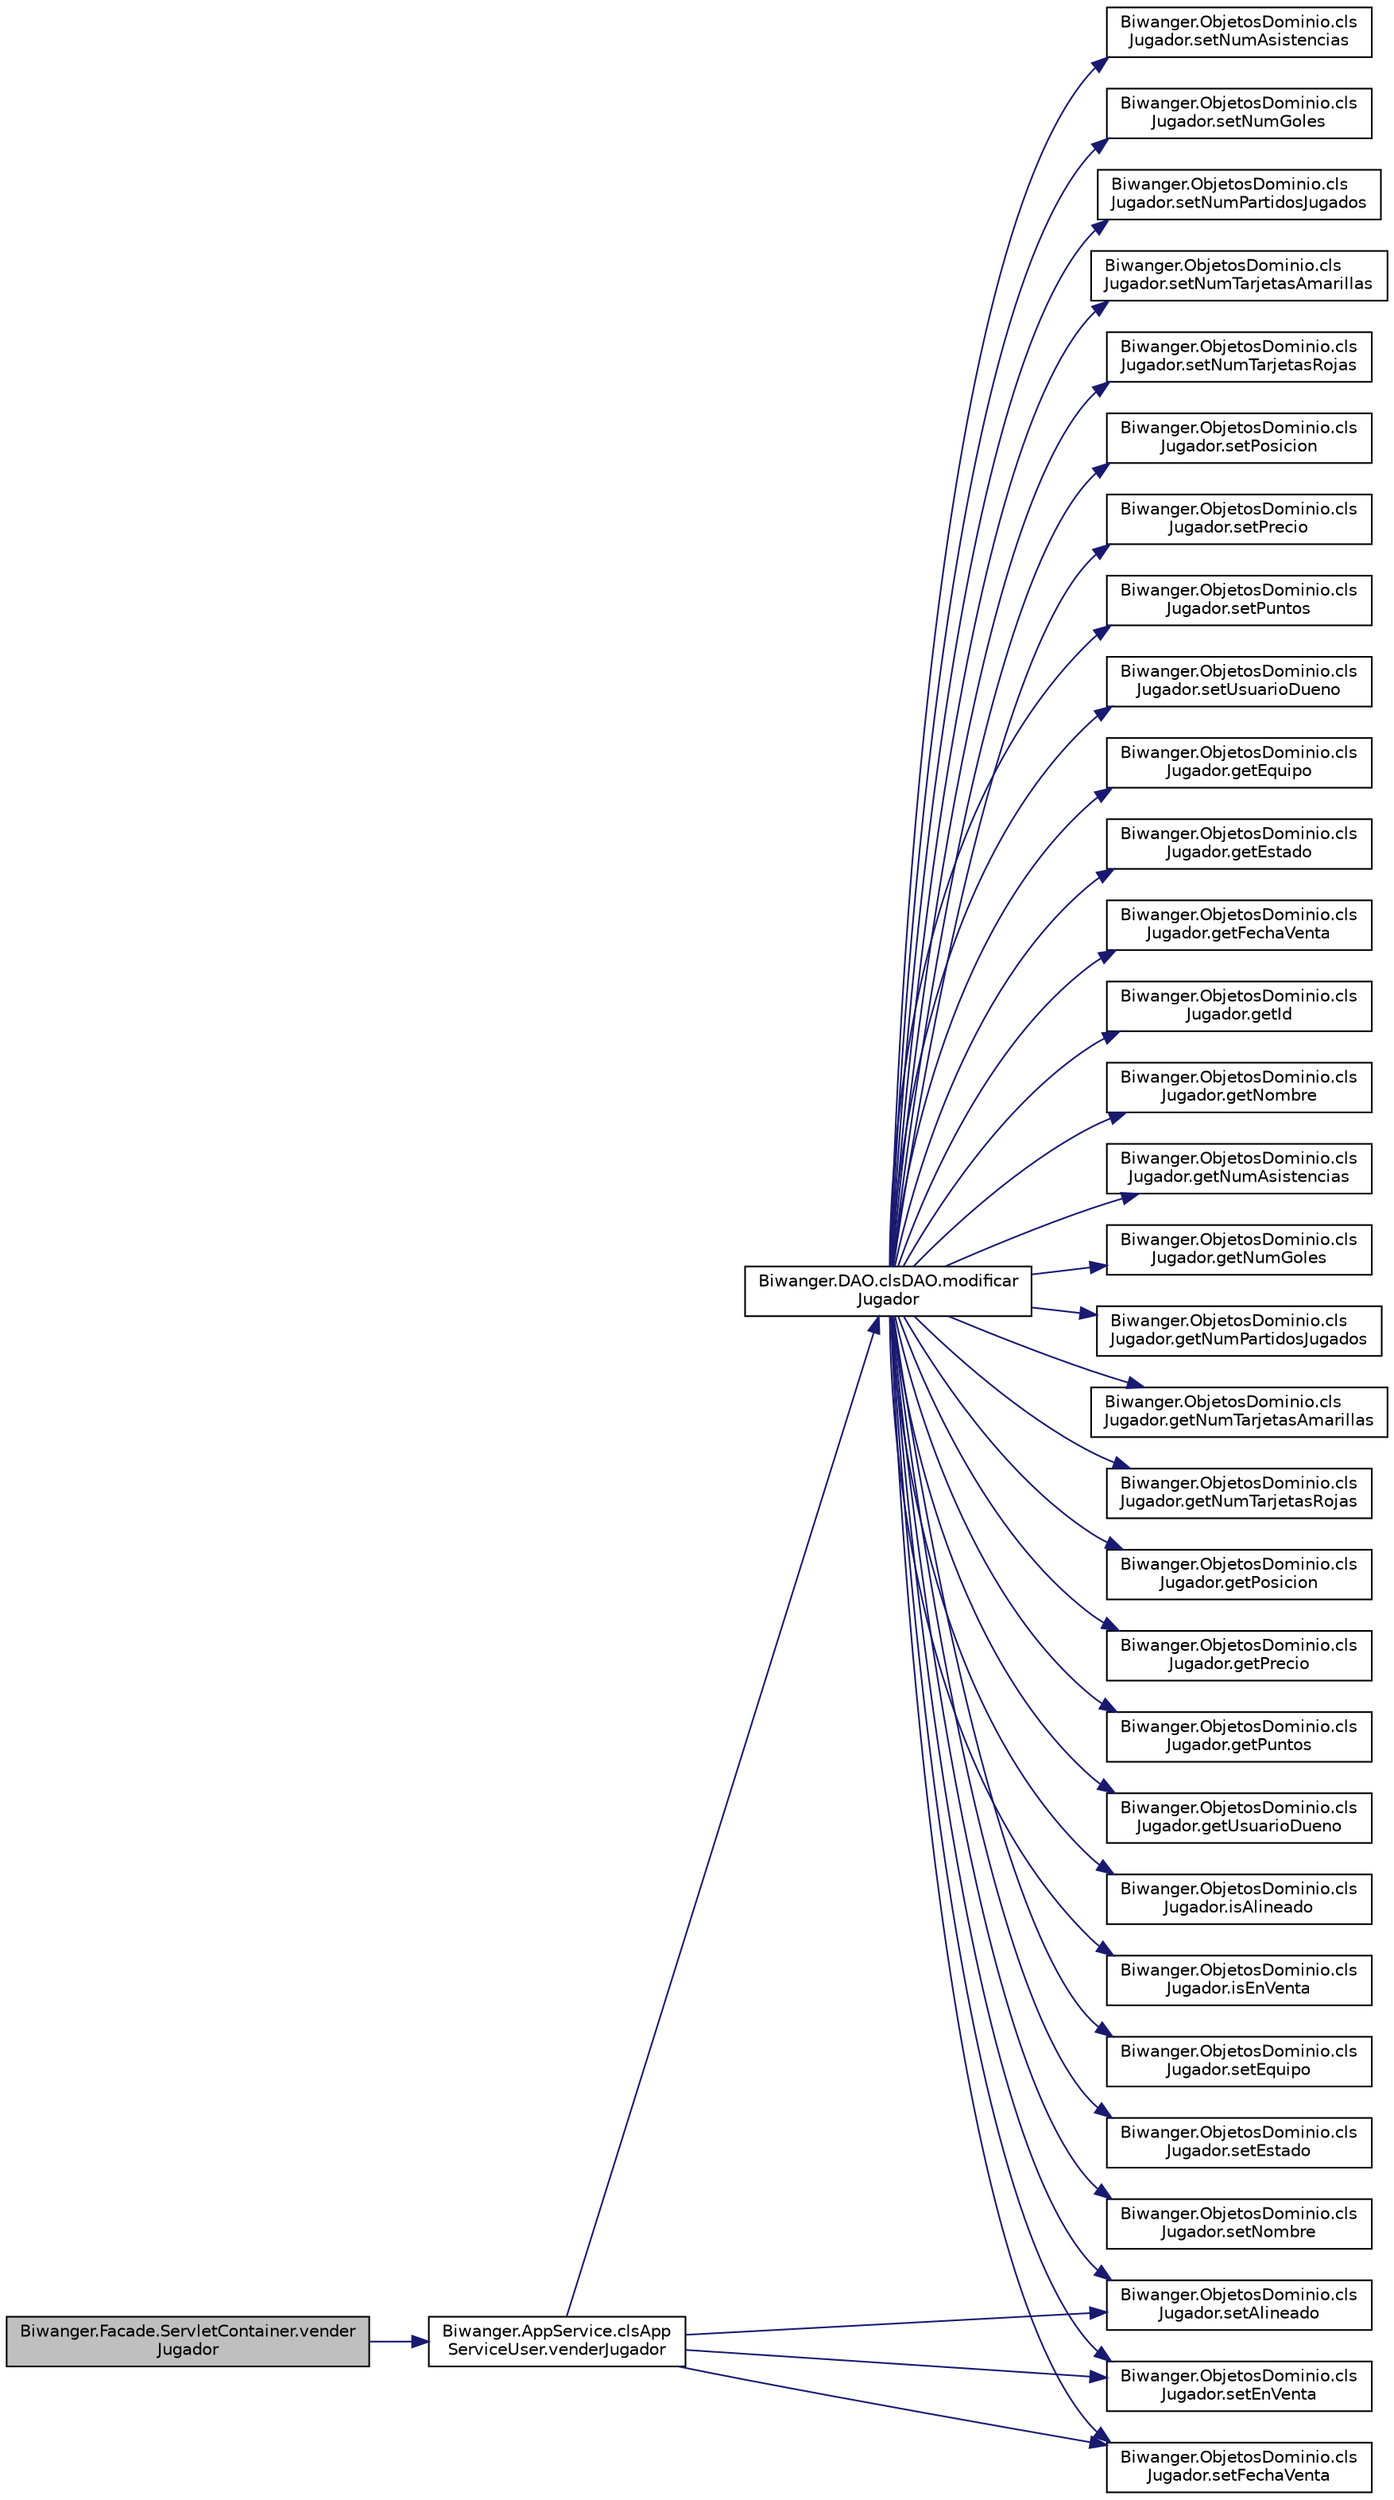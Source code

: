 digraph "Biwanger.Facade.ServletContainer.venderJugador"
{
 // LATEX_PDF_SIZE
  edge [fontname="Helvetica",fontsize="10",labelfontname="Helvetica",labelfontsize="10"];
  node [fontname="Helvetica",fontsize="10",shape=record];
  rankdir="LR";
  Node1 [label="Biwanger.Facade.ServletContainer.vender\lJugador",height=0.2,width=0.4,color="black", fillcolor="grey75", style="filled", fontcolor="black",tooltip=" "];
  Node1 -> Node2 [color="midnightblue",fontsize="10",style="solid",fontname="Helvetica"];
  Node2 [label="Biwanger.AppService.clsApp\lServiceUser.venderJugador",height=0.2,width=0.4,color="black", fillcolor="white", style="filled",URL="$class_biwanger_1_1_app_service_1_1cls_app_service_user.html#afb04e72d55b45c091a6bebda6ea1ab82",tooltip=" "];
  Node2 -> Node3 [color="midnightblue",fontsize="10",style="solid",fontname="Helvetica"];
  Node3 [label="Biwanger.DAO.clsDAO.modificar\lJugador",height=0.2,width=0.4,color="black", fillcolor="white", style="filled",URL="$class_biwanger_1_1_d_a_o_1_1cls_d_a_o.html#a0b0abb6047254b917a1527955f1668e7",tooltip=" "];
  Node3 -> Node4 [color="midnightblue",fontsize="10",style="solid",fontname="Helvetica"];
  Node4 [label="Biwanger.ObjetosDominio.cls\lJugador.getEquipo",height=0.2,width=0.4,color="black", fillcolor="white", style="filled",URL="$class_biwanger_1_1_objetos_dominio_1_1cls_jugador.html#af5d4f9cb6d46a800a68a78d8ad1b2127",tooltip=" "];
  Node3 -> Node5 [color="midnightblue",fontsize="10",style="solid",fontname="Helvetica"];
  Node5 [label="Biwanger.ObjetosDominio.cls\lJugador.getEstado",height=0.2,width=0.4,color="black", fillcolor="white", style="filled",URL="$class_biwanger_1_1_objetos_dominio_1_1cls_jugador.html#acd42e91e712e536aeb5a76e0048f2713",tooltip=" "];
  Node3 -> Node6 [color="midnightblue",fontsize="10",style="solid",fontname="Helvetica"];
  Node6 [label="Biwanger.ObjetosDominio.cls\lJugador.getFechaVenta",height=0.2,width=0.4,color="black", fillcolor="white", style="filled",URL="$class_biwanger_1_1_objetos_dominio_1_1cls_jugador.html#a25008b41c549e6b5b5abc625e7e8d391",tooltip=" "];
  Node3 -> Node7 [color="midnightblue",fontsize="10",style="solid",fontname="Helvetica"];
  Node7 [label="Biwanger.ObjetosDominio.cls\lJugador.getId",height=0.2,width=0.4,color="black", fillcolor="white", style="filled",URL="$class_biwanger_1_1_objetos_dominio_1_1cls_jugador.html#af27ac4c879765c95edb1829782b7cc3e",tooltip=" "];
  Node3 -> Node8 [color="midnightblue",fontsize="10",style="solid",fontname="Helvetica"];
  Node8 [label="Biwanger.ObjetosDominio.cls\lJugador.getNombre",height=0.2,width=0.4,color="black", fillcolor="white", style="filled",URL="$class_biwanger_1_1_objetos_dominio_1_1cls_jugador.html#afea4711c93c2b337607e5d2c84b53a16",tooltip=" "];
  Node3 -> Node9 [color="midnightblue",fontsize="10",style="solid",fontname="Helvetica"];
  Node9 [label="Biwanger.ObjetosDominio.cls\lJugador.getNumAsistencias",height=0.2,width=0.4,color="black", fillcolor="white", style="filled",URL="$class_biwanger_1_1_objetos_dominio_1_1cls_jugador.html#a46fe7154652e738463031222f996388c",tooltip=" "];
  Node3 -> Node10 [color="midnightblue",fontsize="10",style="solid",fontname="Helvetica"];
  Node10 [label="Biwanger.ObjetosDominio.cls\lJugador.getNumGoles",height=0.2,width=0.4,color="black", fillcolor="white", style="filled",URL="$class_biwanger_1_1_objetos_dominio_1_1cls_jugador.html#aa180fb17893362766208cf8abf7041d6",tooltip=" "];
  Node3 -> Node11 [color="midnightblue",fontsize="10",style="solid",fontname="Helvetica"];
  Node11 [label="Biwanger.ObjetosDominio.cls\lJugador.getNumPartidosJugados",height=0.2,width=0.4,color="black", fillcolor="white", style="filled",URL="$class_biwanger_1_1_objetos_dominio_1_1cls_jugador.html#ae3516842cf3dd9f6b404332631e706c5",tooltip=" "];
  Node3 -> Node12 [color="midnightblue",fontsize="10",style="solid",fontname="Helvetica"];
  Node12 [label="Biwanger.ObjetosDominio.cls\lJugador.getNumTarjetasAmarillas",height=0.2,width=0.4,color="black", fillcolor="white", style="filled",URL="$class_biwanger_1_1_objetos_dominio_1_1cls_jugador.html#afab6b7bbad0051308c431fee07c45ef0",tooltip=" "];
  Node3 -> Node13 [color="midnightblue",fontsize="10",style="solid",fontname="Helvetica"];
  Node13 [label="Biwanger.ObjetosDominio.cls\lJugador.getNumTarjetasRojas",height=0.2,width=0.4,color="black", fillcolor="white", style="filled",URL="$class_biwanger_1_1_objetos_dominio_1_1cls_jugador.html#a6fa781e927318f401b61a7b318da675e",tooltip=" "];
  Node3 -> Node14 [color="midnightblue",fontsize="10",style="solid",fontname="Helvetica"];
  Node14 [label="Biwanger.ObjetosDominio.cls\lJugador.getPosicion",height=0.2,width=0.4,color="black", fillcolor="white", style="filled",URL="$class_biwanger_1_1_objetos_dominio_1_1cls_jugador.html#a3ea3a182956f0133a4a06e7d57868f45",tooltip=" "];
  Node3 -> Node15 [color="midnightblue",fontsize="10",style="solid",fontname="Helvetica"];
  Node15 [label="Biwanger.ObjetosDominio.cls\lJugador.getPrecio",height=0.2,width=0.4,color="black", fillcolor="white", style="filled",URL="$class_biwanger_1_1_objetos_dominio_1_1cls_jugador.html#aa8731f09a2853d947a02be520296b30b",tooltip=" "];
  Node3 -> Node16 [color="midnightblue",fontsize="10",style="solid",fontname="Helvetica"];
  Node16 [label="Biwanger.ObjetosDominio.cls\lJugador.getPuntos",height=0.2,width=0.4,color="black", fillcolor="white", style="filled",URL="$class_biwanger_1_1_objetos_dominio_1_1cls_jugador.html#a0f2c552a9f98e3459c444bce82440b19",tooltip=" "];
  Node3 -> Node17 [color="midnightblue",fontsize="10",style="solid",fontname="Helvetica"];
  Node17 [label="Biwanger.ObjetosDominio.cls\lJugador.getUsuarioDueno",height=0.2,width=0.4,color="black", fillcolor="white", style="filled",URL="$class_biwanger_1_1_objetos_dominio_1_1cls_jugador.html#a6d4447ffd25a948efb4ab8fb0bde0f5b",tooltip=" "];
  Node3 -> Node18 [color="midnightblue",fontsize="10",style="solid",fontname="Helvetica"];
  Node18 [label="Biwanger.ObjetosDominio.cls\lJugador.isAlineado",height=0.2,width=0.4,color="black", fillcolor="white", style="filled",URL="$class_biwanger_1_1_objetos_dominio_1_1cls_jugador.html#ad20618ce2a370a7b78516f5a1fec1ecf",tooltip=" "];
  Node3 -> Node19 [color="midnightblue",fontsize="10",style="solid",fontname="Helvetica"];
  Node19 [label="Biwanger.ObjetosDominio.cls\lJugador.isEnVenta",height=0.2,width=0.4,color="black", fillcolor="white", style="filled",URL="$class_biwanger_1_1_objetos_dominio_1_1cls_jugador.html#a4b6e41d22a78c98eebc27482c77ed4b7",tooltip=" "];
  Node3 -> Node20 [color="midnightblue",fontsize="10",style="solid",fontname="Helvetica"];
  Node20 [label="Biwanger.ObjetosDominio.cls\lJugador.setAlineado",height=0.2,width=0.4,color="black", fillcolor="white", style="filled",URL="$class_biwanger_1_1_objetos_dominio_1_1cls_jugador.html#a265a850f64bbda83665969cf4846303f",tooltip=" "];
  Node3 -> Node21 [color="midnightblue",fontsize="10",style="solid",fontname="Helvetica"];
  Node21 [label="Biwanger.ObjetosDominio.cls\lJugador.setEnVenta",height=0.2,width=0.4,color="black", fillcolor="white", style="filled",URL="$class_biwanger_1_1_objetos_dominio_1_1cls_jugador.html#ae668c0abb6694277ae8a1c848dff6b8c",tooltip=" "];
  Node3 -> Node22 [color="midnightblue",fontsize="10",style="solid",fontname="Helvetica"];
  Node22 [label="Biwanger.ObjetosDominio.cls\lJugador.setEquipo",height=0.2,width=0.4,color="black", fillcolor="white", style="filled",URL="$class_biwanger_1_1_objetos_dominio_1_1cls_jugador.html#a471cca2bb0ada262390ae1bab70c5f40",tooltip=" "];
  Node3 -> Node23 [color="midnightblue",fontsize="10",style="solid",fontname="Helvetica"];
  Node23 [label="Biwanger.ObjetosDominio.cls\lJugador.setEstado",height=0.2,width=0.4,color="black", fillcolor="white", style="filled",URL="$class_biwanger_1_1_objetos_dominio_1_1cls_jugador.html#a238079c4495087a9dff9ed3cb4e2e811",tooltip=" "];
  Node3 -> Node24 [color="midnightblue",fontsize="10",style="solid",fontname="Helvetica"];
  Node24 [label="Biwanger.ObjetosDominio.cls\lJugador.setFechaVenta",height=0.2,width=0.4,color="black", fillcolor="white", style="filled",URL="$class_biwanger_1_1_objetos_dominio_1_1cls_jugador.html#a1b489f83c4151f23074a08bf0da6e662",tooltip=" "];
  Node3 -> Node25 [color="midnightblue",fontsize="10",style="solid",fontname="Helvetica"];
  Node25 [label="Biwanger.ObjetosDominio.cls\lJugador.setNombre",height=0.2,width=0.4,color="black", fillcolor="white", style="filled",URL="$class_biwanger_1_1_objetos_dominio_1_1cls_jugador.html#a60572c13d0b05943d8ed574e7d67dda7",tooltip=" "];
  Node3 -> Node26 [color="midnightblue",fontsize="10",style="solid",fontname="Helvetica"];
  Node26 [label="Biwanger.ObjetosDominio.cls\lJugador.setNumAsistencias",height=0.2,width=0.4,color="black", fillcolor="white", style="filled",URL="$class_biwanger_1_1_objetos_dominio_1_1cls_jugador.html#ae5f06674d5459c9e1c845e9728692b1f",tooltip=" "];
  Node3 -> Node27 [color="midnightblue",fontsize="10",style="solid",fontname="Helvetica"];
  Node27 [label="Biwanger.ObjetosDominio.cls\lJugador.setNumGoles",height=0.2,width=0.4,color="black", fillcolor="white", style="filled",URL="$class_biwanger_1_1_objetos_dominio_1_1cls_jugador.html#a1215cf0a2b12cef9b623ef673386e7ea",tooltip=" "];
  Node3 -> Node28 [color="midnightblue",fontsize="10",style="solid",fontname="Helvetica"];
  Node28 [label="Biwanger.ObjetosDominio.cls\lJugador.setNumPartidosJugados",height=0.2,width=0.4,color="black", fillcolor="white", style="filled",URL="$class_biwanger_1_1_objetos_dominio_1_1cls_jugador.html#ace17ccfedbc9b2da6e857c07be47e423",tooltip=" "];
  Node3 -> Node29 [color="midnightblue",fontsize="10",style="solid",fontname="Helvetica"];
  Node29 [label="Biwanger.ObjetosDominio.cls\lJugador.setNumTarjetasAmarillas",height=0.2,width=0.4,color="black", fillcolor="white", style="filled",URL="$class_biwanger_1_1_objetos_dominio_1_1cls_jugador.html#ad2e18f8b337c75c97761531d41762139",tooltip=" "];
  Node3 -> Node30 [color="midnightblue",fontsize="10",style="solid",fontname="Helvetica"];
  Node30 [label="Biwanger.ObjetosDominio.cls\lJugador.setNumTarjetasRojas",height=0.2,width=0.4,color="black", fillcolor="white", style="filled",URL="$class_biwanger_1_1_objetos_dominio_1_1cls_jugador.html#a85a6a6a311e29200dc68ef3e99d416fa",tooltip=" "];
  Node3 -> Node31 [color="midnightblue",fontsize="10",style="solid",fontname="Helvetica"];
  Node31 [label="Biwanger.ObjetosDominio.cls\lJugador.setPosicion",height=0.2,width=0.4,color="black", fillcolor="white", style="filled",URL="$class_biwanger_1_1_objetos_dominio_1_1cls_jugador.html#a5fb2ef2b2c081abf6739a413073a79f2",tooltip=" "];
  Node3 -> Node32 [color="midnightblue",fontsize="10",style="solid",fontname="Helvetica"];
  Node32 [label="Biwanger.ObjetosDominio.cls\lJugador.setPrecio",height=0.2,width=0.4,color="black", fillcolor="white", style="filled",URL="$class_biwanger_1_1_objetos_dominio_1_1cls_jugador.html#a7b053281484420836da2f071a5cd90e3",tooltip=" "];
  Node3 -> Node33 [color="midnightblue",fontsize="10",style="solid",fontname="Helvetica"];
  Node33 [label="Biwanger.ObjetosDominio.cls\lJugador.setPuntos",height=0.2,width=0.4,color="black", fillcolor="white", style="filled",URL="$class_biwanger_1_1_objetos_dominio_1_1cls_jugador.html#a28cf9c9f2fb7dc608cb0524ac2afd77e",tooltip=" "];
  Node3 -> Node34 [color="midnightblue",fontsize="10",style="solid",fontname="Helvetica"];
  Node34 [label="Biwanger.ObjetosDominio.cls\lJugador.setUsuarioDueno",height=0.2,width=0.4,color="black", fillcolor="white", style="filled",URL="$class_biwanger_1_1_objetos_dominio_1_1cls_jugador.html#a40acc7386d0c01c8cc6541cc6e330928",tooltip=" "];
  Node2 -> Node20 [color="midnightblue",fontsize="10",style="solid",fontname="Helvetica"];
  Node2 -> Node21 [color="midnightblue",fontsize="10",style="solid",fontname="Helvetica"];
  Node2 -> Node24 [color="midnightblue",fontsize="10",style="solid",fontname="Helvetica"];
}
